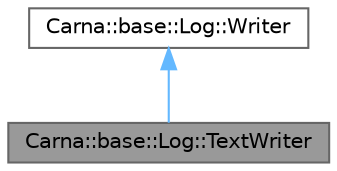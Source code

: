 digraph "Carna::base::Log::TextWriter"
{
 // LATEX_PDF_SIZE
  bgcolor="transparent";
  edge [fontname=Helvetica,fontsize=10,labelfontname=Helvetica,labelfontsize=10];
  node [fontname=Helvetica,fontsize=10,shape=box,height=0.2,width=0.4];
  Node1 [id="Node000001",label="Carna::base::Log::TextWriter",height=0.2,width=0.4,color="gray40", fillcolor="grey60", style="filled", fontcolor="black",tooltip="Abstract implementation of the Writer interface, that formats log messages along with their severity ..."];
  Node2 -> Node1 [id="edge1_Node000001_Node000002",dir="back",color="steelblue1",style="solid",tooltip=" "];
  Node2 [id="Node000002",label="Carna::base::Log::Writer",height=0.2,width=0.4,color="gray40", fillcolor="white", style="filled",URL="$classCarna_1_1base_1_1Log_1_1Writer.html",tooltip="Writes log entries."];
}
